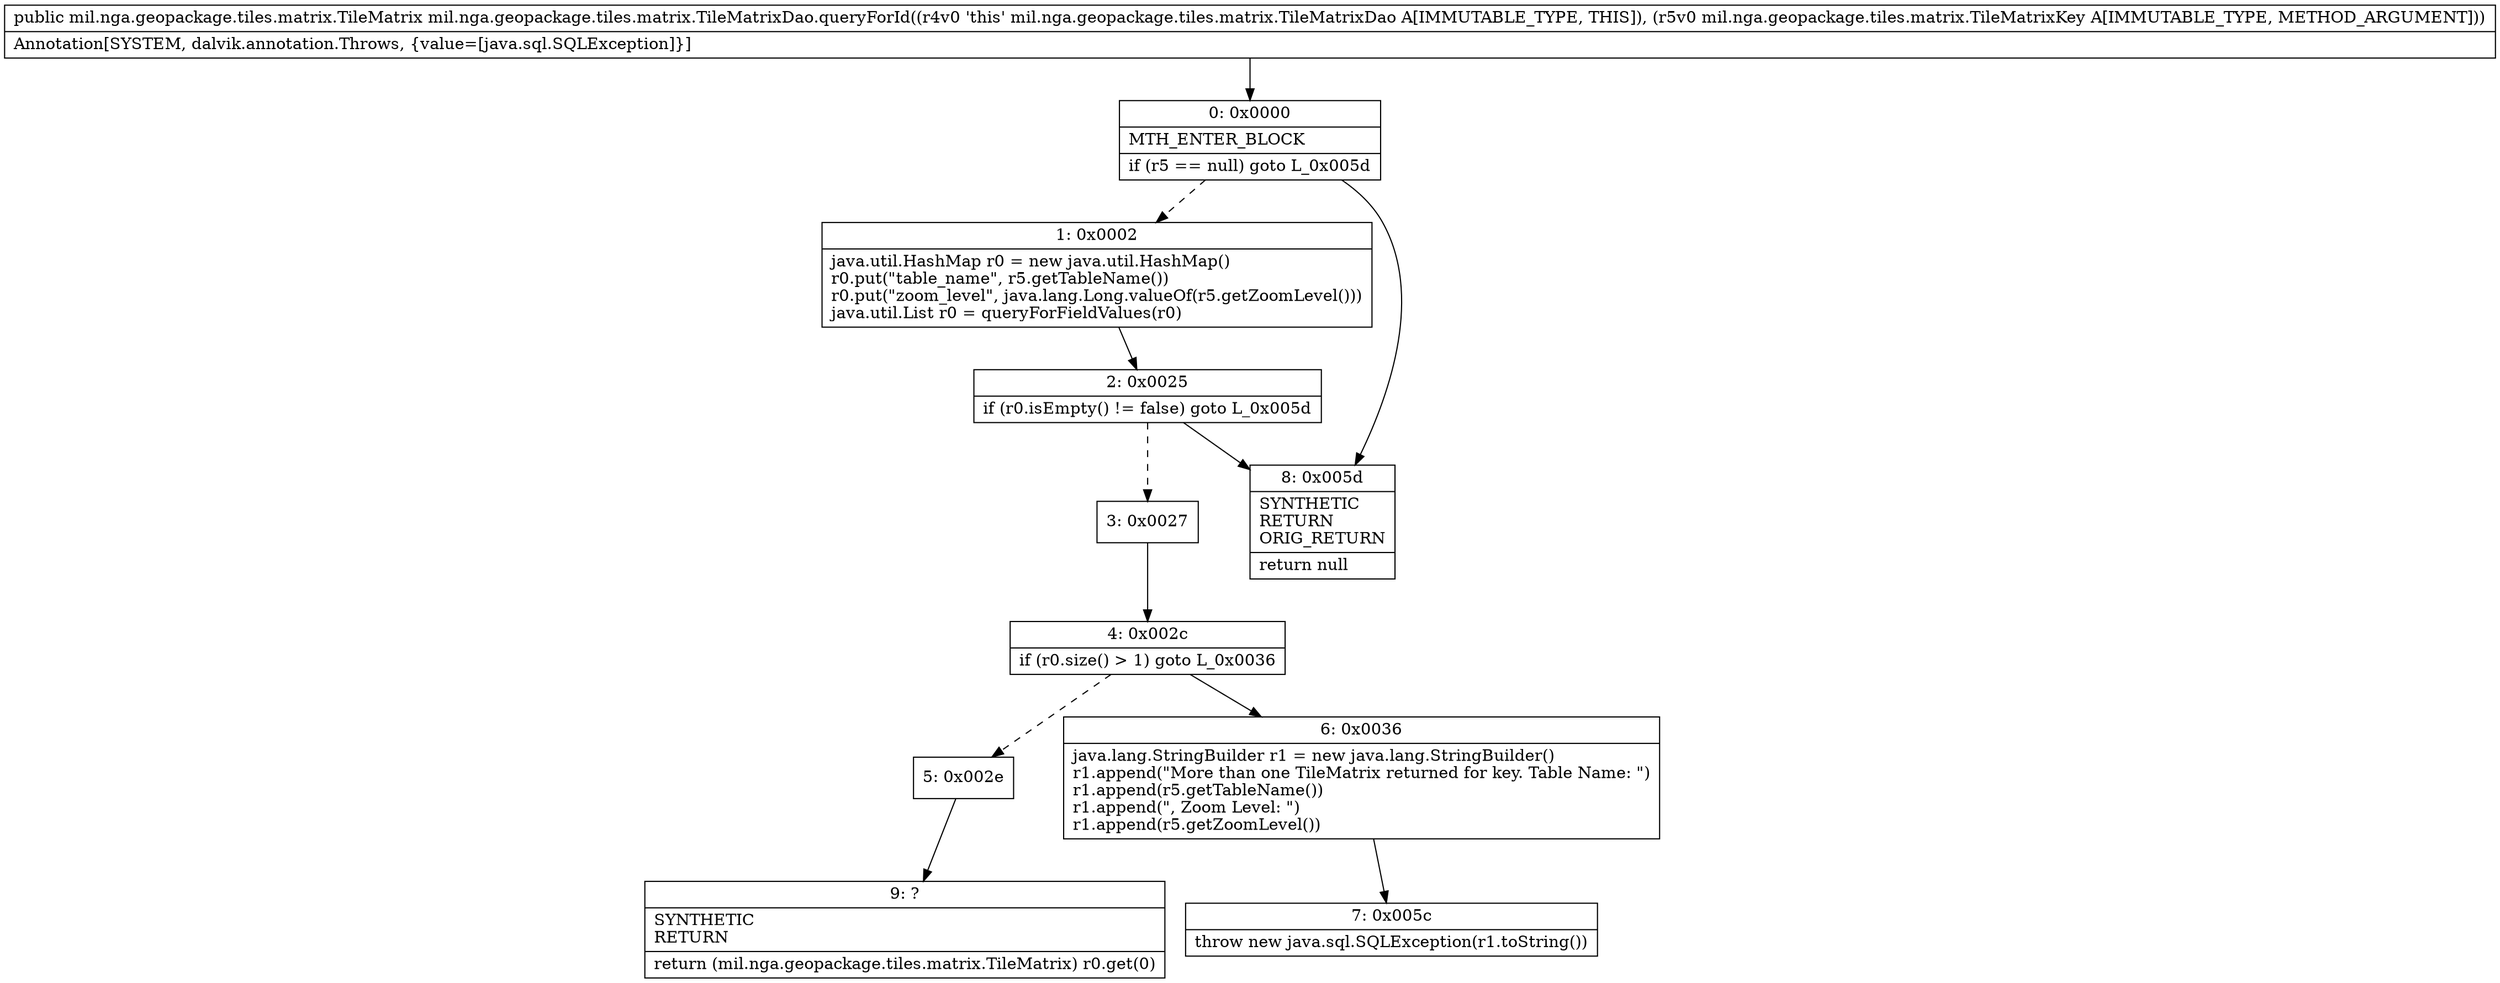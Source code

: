 digraph "CFG formil.nga.geopackage.tiles.matrix.TileMatrixDao.queryForId(Lmil\/nga\/geopackage\/tiles\/matrix\/TileMatrixKey;)Lmil\/nga\/geopackage\/tiles\/matrix\/TileMatrix;" {
Node_0 [shape=record,label="{0\:\ 0x0000|MTH_ENTER_BLOCK\l|if (r5 == null) goto L_0x005d\l}"];
Node_1 [shape=record,label="{1\:\ 0x0002|java.util.HashMap r0 = new java.util.HashMap()\lr0.put(\"table_name\", r5.getTableName())\lr0.put(\"zoom_level\", java.lang.Long.valueOf(r5.getZoomLevel()))\ljava.util.List r0 = queryForFieldValues(r0)\l}"];
Node_2 [shape=record,label="{2\:\ 0x0025|if (r0.isEmpty() != false) goto L_0x005d\l}"];
Node_3 [shape=record,label="{3\:\ 0x0027}"];
Node_4 [shape=record,label="{4\:\ 0x002c|if (r0.size() \> 1) goto L_0x0036\l}"];
Node_5 [shape=record,label="{5\:\ 0x002e}"];
Node_6 [shape=record,label="{6\:\ 0x0036|java.lang.StringBuilder r1 = new java.lang.StringBuilder()\lr1.append(\"More than one TileMatrix returned for key. Table Name: \")\lr1.append(r5.getTableName())\lr1.append(\", Zoom Level: \")\lr1.append(r5.getZoomLevel())\l}"];
Node_7 [shape=record,label="{7\:\ 0x005c|throw new java.sql.SQLException(r1.toString())\l}"];
Node_8 [shape=record,label="{8\:\ 0x005d|SYNTHETIC\lRETURN\lORIG_RETURN\l|return null\l}"];
Node_9 [shape=record,label="{9\:\ ?|SYNTHETIC\lRETURN\l|return (mil.nga.geopackage.tiles.matrix.TileMatrix) r0.get(0)\l}"];
MethodNode[shape=record,label="{public mil.nga.geopackage.tiles.matrix.TileMatrix mil.nga.geopackage.tiles.matrix.TileMatrixDao.queryForId((r4v0 'this' mil.nga.geopackage.tiles.matrix.TileMatrixDao A[IMMUTABLE_TYPE, THIS]), (r5v0 mil.nga.geopackage.tiles.matrix.TileMatrixKey A[IMMUTABLE_TYPE, METHOD_ARGUMENT]))  | Annotation[SYSTEM, dalvik.annotation.Throws, \{value=[java.sql.SQLException]\}]\l}"];
MethodNode -> Node_0;
Node_0 -> Node_1[style=dashed];
Node_0 -> Node_8;
Node_1 -> Node_2;
Node_2 -> Node_3[style=dashed];
Node_2 -> Node_8;
Node_3 -> Node_4;
Node_4 -> Node_5[style=dashed];
Node_4 -> Node_6;
Node_5 -> Node_9;
Node_6 -> Node_7;
}

